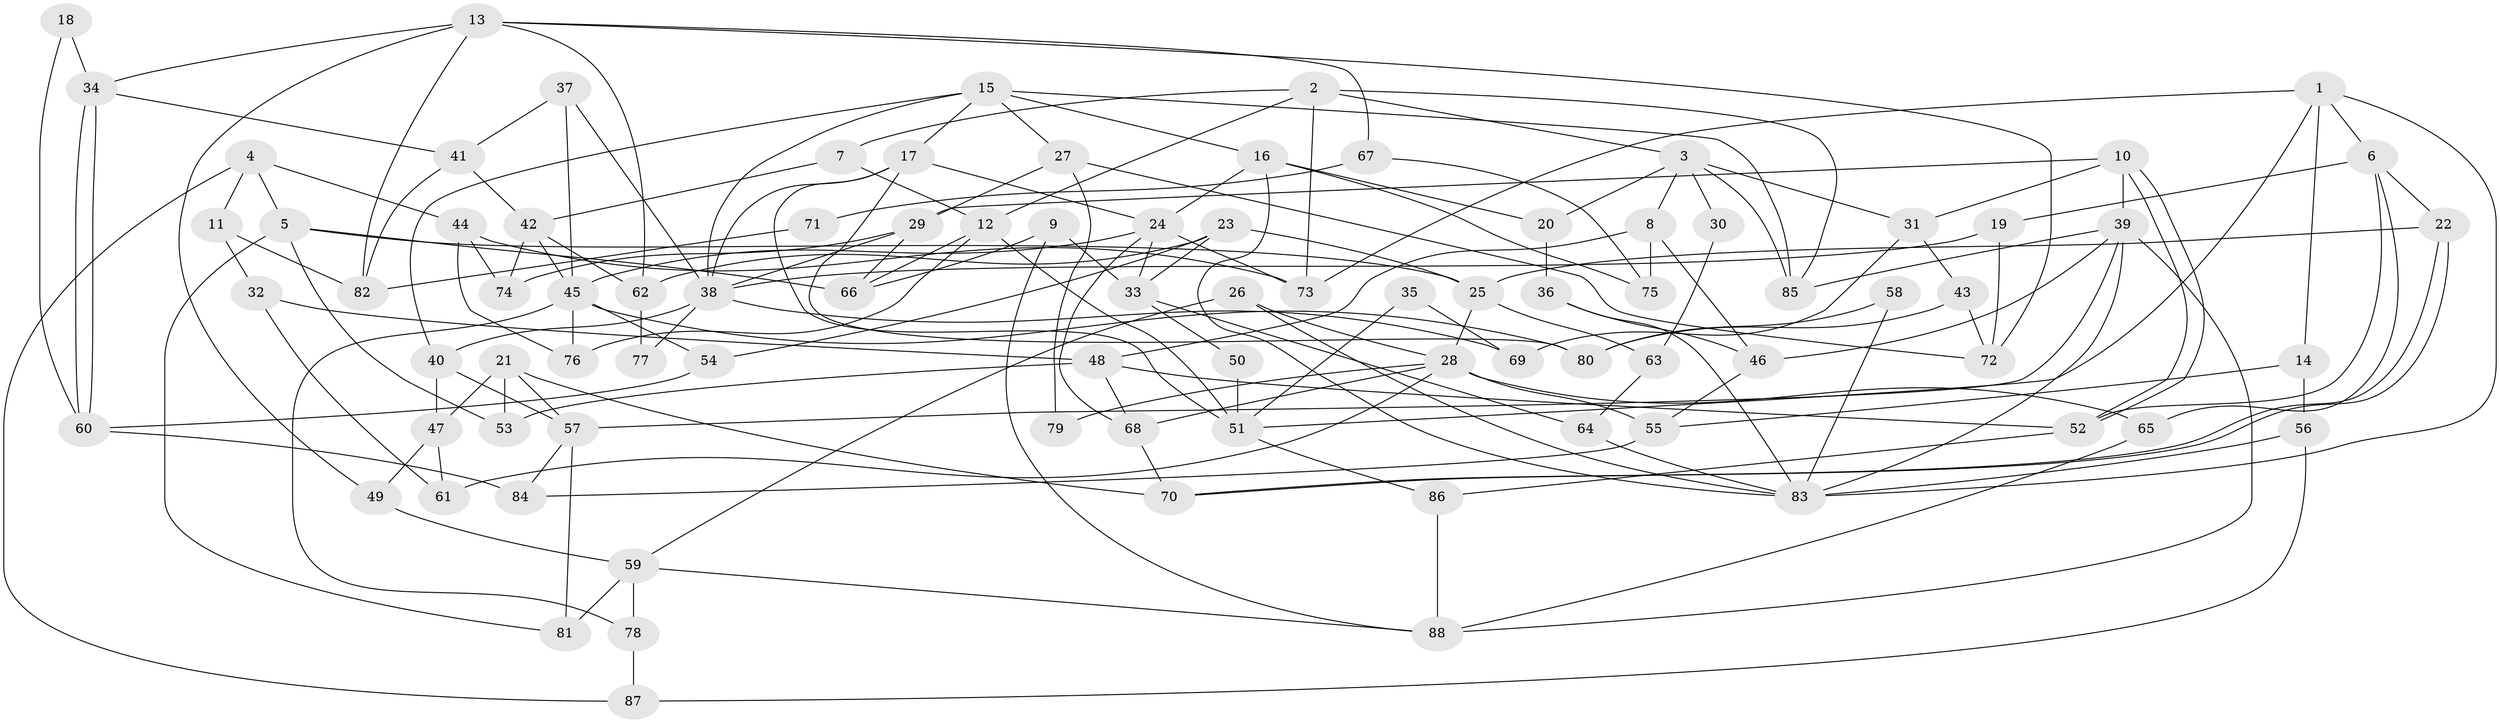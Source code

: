 // Generated by graph-tools (version 1.1) at 2025/15/03/09/25 04:15:08]
// undirected, 88 vertices, 176 edges
graph export_dot {
graph [start="1"]
  node [color=gray90,style=filled];
  1;
  2;
  3;
  4;
  5;
  6;
  7;
  8;
  9;
  10;
  11;
  12;
  13;
  14;
  15;
  16;
  17;
  18;
  19;
  20;
  21;
  22;
  23;
  24;
  25;
  26;
  27;
  28;
  29;
  30;
  31;
  32;
  33;
  34;
  35;
  36;
  37;
  38;
  39;
  40;
  41;
  42;
  43;
  44;
  45;
  46;
  47;
  48;
  49;
  50;
  51;
  52;
  53;
  54;
  55;
  56;
  57;
  58;
  59;
  60;
  61;
  62;
  63;
  64;
  65;
  66;
  67;
  68;
  69;
  70;
  71;
  72;
  73;
  74;
  75;
  76;
  77;
  78;
  79;
  80;
  81;
  82;
  83;
  84;
  85;
  86;
  87;
  88;
  1 -- 73;
  1 -- 6;
  1 -- 14;
  1 -- 51;
  1 -- 83;
  2 -- 73;
  2 -- 3;
  2 -- 7;
  2 -- 12;
  2 -- 85;
  3 -- 20;
  3 -- 85;
  3 -- 8;
  3 -- 30;
  3 -- 31;
  4 -- 44;
  4 -- 5;
  4 -- 11;
  4 -- 87;
  5 -- 81;
  5 -- 66;
  5 -- 25;
  5 -- 53;
  6 -- 52;
  6 -- 22;
  6 -- 19;
  6 -- 65;
  7 -- 42;
  7 -- 12;
  8 -- 48;
  8 -- 46;
  8 -- 75;
  9 -- 66;
  9 -- 88;
  9 -- 33;
  10 -- 52;
  10 -- 52;
  10 -- 39;
  10 -- 29;
  10 -- 31;
  11 -- 32;
  11 -- 82;
  12 -- 51;
  12 -- 66;
  12 -- 76;
  13 -- 82;
  13 -- 49;
  13 -- 34;
  13 -- 62;
  13 -- 67;
  13 -- 72;
  14 -- 56;
  14 -- 55;
  15 -- 17;
  15 -- 38;
  15 -- 16;
  15 -- 27;
  15 -- 40;
  15 -- 85;
  16 -- 83;
  16 -- 20;
  16 -- 24;
  16 -- 75;
  17 -- 24;
  17 -- 51;
  17 -- 38;
  17 -- 80;
  18 -- 60;
  18 -- 34;
  19 -- 72;
  19 -- 38;
  20 -- 36;
  21 -- 57;
  21 -- 53;
  21 -- 47;
  21 -- 70;
  22 -- 70;
  22 -- 70;
  22 -- 25;
  23 -- 62;
  23 -- 54;
  23 -- 25;
  23 -- 33;
  24 -- 33;
  24 -- 45;
  24 -- 68;
  24 -- 73;
  25 -- 28;
  25 -- 63;
  26 -- 28;
  26 -- 83;
  26 -- 59;
  27 -- 29;
  27 -- 72;
  27 -- 79;
  28 -- 68;
  28 -- 55;
  28 -- 61;
  28 -- 65;
  28 -- 79;
  29 -- 38;
  29 -- 66;
  29 -- 74;
  30 -- 63;
  31 -- 43;
  31 -- 69;
  32 -- 48;
  32 -- 61;
  33 -- 50;
  33 -- 64;
  34 -- 60;
  34 -- 60;
  34 -- 41;
  35 -- 51;
  35 -- 69;
  36 -- 46;
  36 -- 83;
  37 -- 45;
  37 -- 38;
  37 -- 41;
  38 -- 40;
  38 -- 69;
  38 -- 77;
  39 -- 85;
  39 -- 46;
  39 -- 57;
  39 -- 83;
  39 -- 88;
  40 -- 47;
  40 -- 57;
  41 -- 42;
  41 -- 82;
  42 -- 45;
  42 -- 62;
  42 -- 74;
  43 -- 72;
  43 -- 80;
  44 -- 76;
  44 -- 74;
  44 -- 73;
  45 -- 80;
  45 -- 54;
  45 -- 76;
  45 -- 78;
  46 -- 55;
  47 -- 49;
  47 -- 61;
  48 -- 52;
  48 -- 68;
  48 -- 53;
  49 -- 59;
  50 -- 51;
  51 -- 86;
  52 -- 86;
  54 -- 60;
  55 -- 84;
  56 -- 83;
  56 -- 87;
  57 -- 81;
  57 -- 84;
  58 -- 83;
  58 -- 80;
  59 -- 88;
  59 -- 78;
  59 -- 81;
  60 -- 84;
  62 -- 77;
  63 -- 64;
  64 -- 83;
  65 -- 88;
  67 -- 75;
  67 -- 71;
  68 -- 70;
  71 -- 82;
  78 -- 87;
  86 -- 88;
}
